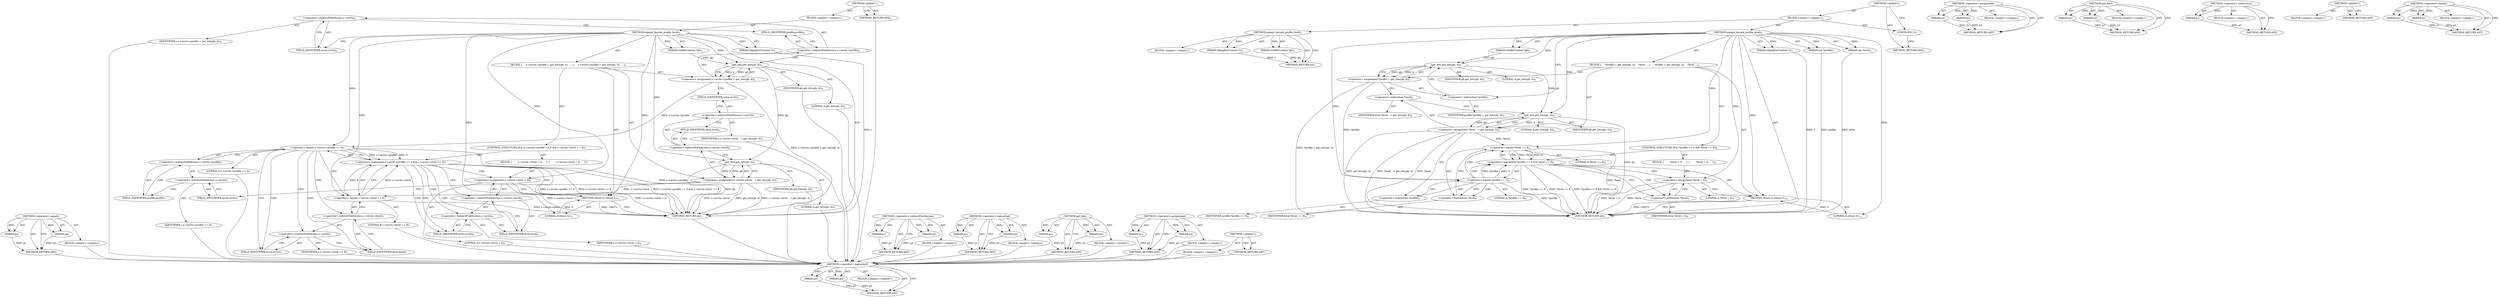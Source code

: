 digraph "&lt;operator&gt;.equals" {
vulnerable_97 [label=<(METHOD,&lt;operator&gt;.equals)>];
vulnerable_98 [label=<(PARAM,p1)>];
vulnerable_99 [label=<(PARAM,p2)>];
vulnerable_100 [label=<(BLOCK,&lt;empty&gt;,&lt;empty&gt;)>];
vulnerable_101 [label=<(METHOD_RETURN,ANY)>];
vulnerable_6 [label=<(METHOD,&lt;global&gt;)<SUB>1</SUB>>];
vulnerable_7 [label=<(BLOCK,&lt;empty&gt;,&lt;empty&gt;)<SUB>1</SUB>>];
vulnerable_8 [label=<(METHOD,mpeg4_decode_profile_level)<SUB>1</SUB>>];
vulnerable_9 [label=<(PARAM,MpegEncContext *s)<SUB>1</SUB>>];
vulnerable_10 [label=<(PARAM,GetBitContext *gb)<SUB>1</SUB>>];
vulnerable_11 [label=<(BLOCK,{
 
    s-&gt;avctx-&gt;profile = get_bits(gb, 4);
  ...,{
 
    s-&gt;avctx-&gt;profile = get_bits(gb, 4);
  ...)<SUB>2</SUB>>];
vulnerable_12 [label=<(&lt;operator&gt;.assignment,s-&gt;avctx-&gt;profile = get_bits(gb, 4))<SUB>4</SUB>>];
vulnerable_13 [label=<(&lt;operator&gt;.indirectFieldAccess,s-&gt;avctx-&gt;profile)<SUB>4</SUB>>];
vulnerable_14 [label=<(&lt;operator&gt;.indirectFieldAccess,s-&gt;avctx)<SUB>4</SUB>>];
vulnerable_15 [label=<(IDENTIFIER,s,s-&gt;avctx-&gt;profile = get_bits(gb, 4))<SUB>4</SUB>>];
vulnerable_16 [label=<(FIELD_IDENTIFIER,avctx,avctx)<SUB>4</SUB>>];
vulnerable_17 [label=<(FIELD_IDENTIFIER,profile,profile)<SUB>4</SUB>>];
vulnerable_18 [label=<(get_bits,get_bits(gb, 4))<SUB>4</SUB>>];
vulnerable_19 [label=<(IDENTIFIER,gb,get_bits(gb, 4))<SUB>4</SUB>>];
vulnerable_20 [label=<(LITERAL,4,get_bits(gb, 4))<SUB>4</SUB>>];
vulnerable_21 [label=<(&lt;operator&gt;.assignment,s-&gt;avctx-&gt;level   = get_bits(gb, 4))<SUB>5</SUB>>];
vulnerable_22 [label=<(&lt;operator&gt;.indirectFieldAccess,s-&gt;avctx-&gt;level)<SUB>5</SUB>>];
vulnerable_23 [label=<(&lt;operator&gt;.indirectFieldAccess,s-&gt;avctx)<SUB>5</SUB>>];
vulnerable_24 [label=<(IDENTIFIER,s,s-&gt;avctx-&gt;level   = get_bits(gb, 4))<SUB>5</SUB>>];
vulnerable_25 [label=<(FIELD_IDENTIFIER,avctx,avctx)<SUB>5</SUB>>];
vulnerable_26 [label=<(FIELD_IDENTIFIER,level,level)<SUB>5</SUB>>];
vulnerable_27 [label=<(get_bits,get_bits(gb, 4))<SUB>5</SUB>>];
vulnerable_28 [label=<(IDENTIFIER,gb,get_bits(gb, 4))<SUB>5</SUB>>];
vulnerable_29 [label=<(LITERAL,4,get_bits(gb, 4))<SUB>5</SUB>>];
vulnerable_30 [label=<(CONTROL_STRUCTURE,IF,if (s-&gt;avctx-&gt;profile == 0 &amp;&amp; s-&gt;avctx-&gt;level == 8))<SUB>7</SUB>>];
vulnerable_31 [label=<(&lt;operator&gt;.logicalAnd,s-&gt;avctx-&gt;profile == 0 &amp;&amp; s-&gt;avctx-&gt;level == 8)<SUB>7</SUB>>];
vulnerable_32 [label=<(&lt;operator&gt;.equals,s-&gt;avctx-&gt;profile == 0)<SUB>7</SUB>>];
vulnerable_33 [label=<(&lt;operator&gt;.indirectFieldAccess,s-&gt;avctx-&gt;profile)<SUB>7</SUB>>];
vulnerable_34 [label=<(&lt;operator&gt;.indirectFieldAccess,s-&gt;avctx)<SUB>7</SUB>>];
vulnerable_35 [label=<(IDENTIFIER,s,s-&gt;avctx-&gt;profile == 0)<SUB>7</SUB>>];
vulnerable_36 [label=<(FIELD_IDENTIFIER,avctx,avctx)<SUB>7</SUB>>];
vulnerable_37 [label=<(FIELD_IDENTIFIER,profile,profile)<SUB>7</SUB>>];
vulnerable_38 [label=<(LITERAL,0,s-&gt;avctx-&gt;profile == 0)<SUB>7</SUB>>];
vulnerable_39 [label=<(&lt;operator&gt;.equals,s-&gt;avctx-&gt;level == 8)<SUB>7</SUB>>];
vulnerable_40 [label=<(&lt;operator&gt;.indirectFieldAccess,s-&gt;avctx-&gt;level)<SUB>7</SUB>>];
vulnerable_41 [label=<(&lt;operator&gt;.indirectFieldAccess,s-&gt;avctx)<SUB>7</SUB>>];
vulnerable_42 [label=<(IDENTIFIER,s,s-&gt;avctx-&gt;level == 8)<SUB>7</SUB>>];
vulnerable_43 [label=<(FIELD_IDENTIFIER,avctx,avctx)<SUB>7</SUB>>];
vulnerable_44 [label=<(FIELD_IDENTIFIER,level,level)<SUB>7</SUB>>];
vulnerable_45 [label=<(LITERAL,8,s-&gt;avctx-&gt;level == 8)<SUB>7</SUB>>];
vulnerable_46 [label=<(BLOCK,{
        s-&gt;avctx-&gt;level = 0;
     },{
        s-&gt;avctx-&gt;level = 0;
     })<SUB>7</SUB>>];
vulnerable_47 [label=<(&lt;operator&gt;.assignment,s-&gt;avctx-&gt;level = 0)<SUB>8</SUB>>];
vulnerable_48 [label=<(&lt;operator&gt;.indirectFieldAccess,s-&gt;avctx-&gt;level)<SUB>8</SUB>>];
vulnerable_49 [label=<(&lt;operator&gt;.indirectFieldAccess,s-&gt;avctx)<SUB>8</SUB>>];
vulnerable_50 [label=<(IDENTIFIER,s,s-&gt;avctx-&gt;level = 0)<SUB>8</SUB>>];
vulnerable_51 [label=<(FIELD_IDENTIFIER,avctx,avctx)<SUB>8</SUB>>];
vulnerable_52 [label=<(FIELD_IDENTIFIER,level,level)<SUB>8</SUB>>];
vulnerable_53 [label=<(LITERAL,0,s-&gt;avctx-&gt;level = 0)<SUB>8</SUB>>];
vulnerable_54 [label=<(RETURN,return 0;,return 0;)<SUB>11</SUB>>];
vulnerable_55 [label=<(LITERAL,0,return 0;)<SUB>11</SUB>>];
vulnerable_56 [label=<(METHOD_RETURN,int)<SUB>1</SUB>>];
vulnerable_58 [label=<(METHOD_RETURN,ANY)<SUB>1</SUB>>];
vulnerable_82 [label=<(METHOD,&lt;operator&gt;.indirectFieldAccess)>];
vulnerable_83 [label=<(PARAM,p1)>];
vulnerable_84 [label=<(PARAM,p2)>];
vulnerable_85 [label=<(BLOCK,&lt;empty&gt;,&lt;empty&gt;)>];
vulnerable_86 [label=<(METHOD_RETURN,ANY)>];
vulnerable_92 [label=<(METHOD,&lt;operator&gt;.logicalAnd)>];
vulnerable_93 [label=<(PARAM,p1)>];
vulnerable_94 [label=<(PARAM,p2)>];
vulnerable_95 [label=<(BLOCK,&lt;empty&gt;,&lt;empty&gt;)>];
vulnerable_96 [label=<(METHOD_RETURN,ANY)>];
vulnerable_87 [label=<(METHOD,get_bits)>];
vulnerable_88 [label=<(PARAM,p1)>];
vulnerable_89 [label=<(PARAM,p2)>];
vulnerable_90 [label=<(BLOCK,&lt;empty&gt;,&lt;empty&gt;)>];
vulnerable_91 [label=<(METHOD_RETURN,ANY)>];
vulnerable_77 [label=<(METHOD,&lt;operator&gt;.assignment)>];
vulnerable_78 [label=<(PARAM,p1)>];
vulnerable_79 [label=<(PARAM,p2)>];
vulnerable_80 [label=<(BLOCK,&lt;empty&gt;,&lt;empty&gt;)>];
vulnerable_81 [label=<(METHOD_RETURN,ANY)>];
vulnerable_71 [label=<(METHOD,&lt;global&gt;)<SUB>1</SUB>>];
vulnerable_72 [label=<(BLOCK,&lt;empty&gt;,&lt;empty&gt;)>];
vulnerable_73 [label=<(METHOD_RETURN,ANY)>];
fixed_87 [label=<(METHOD,&lt;operator&gt;.logicalAnd)>];
fixed_88 [label=<(PARAM,p1)>];
fixed_89 [label=<(PARAM,p2)>];
fixed_90 [label=<(BLOCK,&lt;empty&gt;,&lt;empty&gt;)>];
fixed_91 [label=<(METHOD_RETURN,ANY)>];
fixed_6 [label=<(METHOD,&lt;global&gt;)<SUB>1</SUB>>];
fixed_7 [label=<(BLOCK,&lt;empty&gt;,&lt;empty&gt;)<SUB>1</SUB>>];
fixed_8 [label=<(METHOD,mpeg4_decode_profile_level)<SUB>1</SUB>>];
fixed_9 [label=<(PARAM,MpegEncContext *s)<SUB>1</SUB>>];
fixed_10 [label=<(PARAM,GetBitContext *gb)<SUB>1</SUB>>];
fixed_11 [label=<(BLOCK,&lt;empty&gt;,&lt;empty&gt;)>];
fixed_12 [label=<(METHOD_RETURN,int)<SUB>1</SUB>>];
fixed_14 [label=<(UNKNOWN,),))<SUB>1</SUB>>];
fixed_15 [label=<(METHOD,mpeg4_decode_profile_level)<SUB>2</SUB>>];
fixed_16 [label=<(PARAM,MpegEncContext *s)<SUB>2</SUB>>];
fixed_17 [label=<(PARAM,GetBitContext *gb)<SUB>2</SUB>>];
fixed_18 [label=<(PARAM,int *profile)<SUB>2</SUB>>];
fixed_19 [label=<(PARAM,int *level)<SUB>2</SUB>>];
fixed_20 [label=<(BLOCK,{
 
    *profile = get_bits(gb, 4);
    *level ...,{
 
    *profile = get_bits(gb, 4);
    *level ...)<SUB>3</SUB>>];
fixed_21 [label=<(&lt;operator&gt;.assignment,*profile = get_bits(gb, 4))<SUB>5</SUB>>];
fixed_22 [label=<(&lt;operator&gt;.indirection,*profile)<SUB>5</SUB>>];
fixed_23 [label=<(IDENTIFIER,profile,*profile = get_bits(gb, 4))<SUB>5</SUB>>];
fixed_24 [label=<(get_bits,get_bits(gb, 4))<SUB>5</SUB>>];
fixed_25 [label=<(IDENTIFIER,gb,get_bits(gb, 4))<SUB>5</SUB>>];
fixed_26 [label=<(LITERAL,4,get_bits(gb, 4))<SUB>5</SUB>>];
fixed_27 [label=<(&lt;operator&gt;.assignment,*level   = get_bits(gb, 4))<SUB>6</SUB>>];
fixed_28 [label=<(&lt;operator&gt;.indirection,*level)<SUB>6</SUB>>];
fixed_29 [label=<(IDENTIFIER,level,*level   = get_bits(gb, 4))<SUB>6</SUB>>];
fixed_30 [label=<(get_bits,get_bits(gb, 4))<SUB>6</SUB>>];
fixed_31 [label=<(IDENTIFIER,gb,get_bits(gb, 4))<SUB>6</SUB>>];
fixed_32 [label=<(LITERAL,4,get_bits(gb, 4))<SUB>6</SUB>>];
fixed_33 [label=<(CONTROL_STRUCTURE,IF,if (*profile == 0 &amp;&amp; *level == 8))<SUB>8</SUB>>];
fixed_34 [label=<(&lt;operator&gt;.logicalAnd,*profile == 0 &amp;&amp; *level == 8)<SUB>8</SUB>>];
fixed_35 [label=<(&lt;operator&gt;.equals,*profile == 0)<SUB>8</SUB>>];
fixed_36 [label=<(&lt;operator&gt;.indirection,*profile)<SUB>8</SUB>>];
fixed_37 [label=<(IDENTIFIER,profile,*profile == 0)<SUB>8</SUB>>];
fixed_38 [label=<(LITERAL,0,*profile == 0)<SUB>8</SUB>>];
fixed_39 [label=<(&lt;operator&gt;.equals,*level == 8)<SUB>8</SUB>>];
fixed_40 [label=<(&lt;operator&gt;.indirection,*level)<SUB>8</SUB>>];
fixed_41 [label=<(IDENTIFIER,level,*level == 8)<SUB>8</SUB>>];
fixed_42 [label=<(LITERAL,8,*level == 8)<SUB>8</SUB>>];
fixed_43 [label=<(BLOCK,{
        *level = 0;
     },{
        *level = 0;
     })<SUB>8</SUB>>];
fixed_44 [label=<(&lt;operator&gt;.assignment,*level = 0)<SUB>9</SUB>>];
fixed_45 [label=<(&lt;operator&gt;.indirection,*level)<SUB>9</SUB>>];
fixed_46 [label=<(IDENTIFIER,level,*level = 0)<SUB>9</SUB>>];
fixed_47 [label=<(LITERAL,0,*level = 0)<SUB>9</SUB>>];
fixed_48 [label=<(RETURN,return 0;,return 0;)<SUB>12</SUB>>];
fixed_49 [label=<(LITERAL,0,return 0;)<SUB>12</SUB>>];
fixed_50 [label=<(METHOD_RETURN,int)<SUB>2</SUB>>];
fixed_52 [label=<(METHOD_RETURN,ANY)<SUB>1</SUB>>];
fixed_73 [label=<(METHOD,&lt;operator&gt;.assignment)>];
fixed_74 [label=<(PARAM,p1)>];
fixed_75 [label=<(PARAM,p2)>];
fixed_76 [label=<(BLOCK,&lt;empty&gt;,&lt;empty&gt;)>];
fixed_77 [label=<(METHOD_RETURN,ANY)>];
fixed_82 [label=<(METHOD,get_bits)>];
fixed_83 [label=<(PARAM,p1)>];
fixed_84 [label=<(PARAM,p2)>];
fixed_85 [label=<(BLOCK,&lt;empty&gt;,&lt;empty&gt;)>];
fixed_86 [label=<(METHOD_RETURN,ANY)>];
fixed_78 [label=<(METHOD,&lt;operator&gt;.indirection)>];
fixed_79 [label=<(PARAM,p1)>];
fixed_80 [label=<(BLOCK,&lt;empty&gt;,&lt;empty&gt;)>];
fixed_81 [label=<(METHOD_RETURN,ANY)>];
fixed_67 [label=<(METHOD,&lt;global&gt;)<SUB>1</SUB>>];
fixed_68 [label=<(BLOCK,&lt;empty&gt;,&lt;empty&gt;)>];
fixed_69 [label=<(METHOD_RETURN,ANY)>];
fixed_92 [label=<(METHOD,&lt;operator&gt;.equals)>];
fixed_93 [label=<(PARAM,p1)>];
fixed_94 [label=<(PARAM,p2)>];
fixed_95 [label=<(BLOCK,&lt;empty&gt;,&lt;empty&gt;)>];
fixed_96 [label=<(METHOD_RETURN,ANY)>];
vulnerable_97 -> vulnerable_98  [key=0, label="AST: "];
vulnerable_97 -> vulnerable_98  [key=1, label="DDG: "];
vulnerable_97 -> vulnerable_100  [key=0, label="AST: "];
vulnerable_97 -> vulnerable_99  [key=0, label="AST: "];
vulnerable_97 -> vulnerable_99  [key=1, label="DDG: "];
vulnerable_97 -> vulnerable_101  [key=0, label="AST: "];
vulnerable_97 -> vulnerable_101  [key=1, label="CFG: "];
vulnerable_98 -> vulnerable_101  [key=0, label="DDG: p1"];
vulnerable_99 -> vulnerable_101  [key=0, label="DDG: p2"];
vulnerable_100 -> fixed_87  [key=0];
vulnerable_101 -> fixed_87  [key=0];
vulnerable_6 -> vulnerable_7  [key=0, label="AST: "];
vulnerable_6 -> vulnerable_58  [key=0, label="AST: "];
vulnerable_6 -> vulnerable_58  [key=1, label="CFG: "];
vulnerable_7 -> vulnerable_8  [key=0, label="AST: "];
vulnerable_8 -> vulnerable_9  [key=0, label="AST: "];
vulnerable_8 -> vulnerable_9  [key=1, label="DDG: "];
vulnerable_8 -> vulnerable_10  [key=0, label="AST: "];
vulnerable_8 -> vulnerable_10  [key=1, label="DDG: "];
vulnerable_8 -> vulnerable_11  [key=0, label="AST: "];
vulnerable_8 -> vulnerable_56  [key=0, label="AST: "];
vulnerable_8 -> vulnerable_16  [key=0, label="CFG: "];
vulnerable_8 -> vulnerable_54  [key=0, label="DDG: "];
vulnerable_8 -> vulnerable_55  [key=0, label="DDG: "];
vulnerable_8 -> vulnerable_18  [key=0, label="DDG: "];
vulnerable_8 -> vulnerable_27  [key=0, label="DDG: "];
vulnerable_8 -> vulnerable_47  [key=0, label="DDG: "];
vulnerable_8 -> vulnerable_32  [key=0, label="DDG: "];
vulnerable_8 -> vulnerable_39  [key=0, label="DDG: "];
vulnerable_9 -> vulnerable_56  [key=0, label="DDG: s"];
vulnerable_10 -> vulnerable_18  [key=0, label="DDG: gb"];
vulnerable_11 -> vulnerable_12  [key=0, label="AST: "];
vulnerable_11 -> vulnerable_21  [key=0, label="AST: "];
vulnerable_11 -> vulnerable_30  [key=0, label="AST: "];
vulnerable_11 -> vulnerable_54  [key=0, label="AST: "];
vulnerable_12 -> vulnerable_13  [key=0, label="AST: "];
vulnerable_12 -> vulnerable_18  [key=0, label="AST: "];
vulnerable_12 -> vulnerable_25  [key=0, label="CFG: "];
vulnerable_12 -> vulnerable_56  [key=0, label="DDG: s-&gt;avctx-&gt;profile = get_bits(gb, 4)"];
vulnerable_12 -> vulnerable_32  [key=0, label="DDG: s-&gt;avctx-&gt;profile"];
vulnerable_13 -> vulnerable_14  [key=0, label="AST: "];
vulnerable_13 -> vulnerable_17  [key=0, label="AST: "];
vulnerable_13 -> vulnerable_18  [key=0, label="CFG: "];
vulnerable_14 -> vulnerable_15  [key=0, label="AST: "];
vulnerable_14 -> vulnerable_16  [key=0, label="AST: "];
vulnerable_14 -> vulnerable_17  [key=0, label="CFG: "];
vulnerable_15 -> fixed_87  [key=0];
vulnerable_16 -> vulnerable_14  [key=0, label="CFG: "];
vulnerable_17 -> vulnerable_13  [key=0, label="CFG: "];
vulnerable_18 -> vulnerable_19  [key=0, label="AST: "];
vulnerable_18 -> vulnerable_20  [key=0, label="AST: "];
vulnerable_18 -> vulnerable_12  [key=0, label="CFG: "];
vulnerable_18 -> vulnerable_12  [key=1, label="DDG: gb"];
vulnerable_18 -> vulnerable_12  [key=2, label="DDG: 4"];
vulnerable_18 -> vulnerable_27  [key=0, label="DDG: gb"];
vulnerable_19 -> fixed_87  [key=0];
vulnerable_20 -> fixed_87  [key=0];
vulnerable_21 -> vulnerable_22  [key=0, label="AST: "];
vulnerable_21 -> vulnerable_27  [key=0, label="AST: "];
vulnerable_21 -> vulnerable_36  [key=0, label="CFG: "];
vulnerable_21 -> vulnerable_56  [key=0, label="DDG: s-&gt;avctx-&gt;level"];
vulnerable_21 -> vulnerable_56  [key=1, label="DDG: get_bits(gb, 4)"];
vulnerable_21 -> vulnerable_56  [key=2, label="DDG: s-&gt;avctx-&gt;level   = get_bits(gb, 4)"];
vulnerable_21 -> vulnerable_39  [key=0, label="DDG: s-&gt;avctx-&gt;level"];
vulnerable_22 -> vulnerable_23  [key=0, label="AST: "];
vulnerable_22 -> vulnerable_26  [key=0, label="AST: "];
vulnerable_22 -> vulnerable_27  [key=0, label="CFG: "];
vulnerable_23 -> vulnerable_24  [key=0, label="AST: "];
vulnerable_23 -> vulnerable_25  [key=0, label="AST: "];
vulnerable_23 -> vulnerable_26  [key=0, label="CFG: "];
vulnerable_24 -> fixed_87  [key=0];
vulnerable_25 -> vulnerable_23  [key=0, label="CFG: "];
vulnerable_26 -> vulnerable_22  [key=0, label="CFG: "];
vulnerable_27 -> vulnerable_28  [key=0, label="AST: "];
vulnerable_27 -> vulnerable_29  [key=0, label="AST: "];
vulnerable_27 -> vulnerable_21  [key=0, label="CFG: "];
vulnerable_27 -> vulnerable_21  [key=1, label="DDG: gb"];
vulnerable_27 -> vulnerable_21  [key=2, label="DDG: 4"];
vulnerable_27 -> vulnerable_56  [key=0, label="DDG: gb"];
vulnerable_28 -> fixed_87  [key=0];
vulnerable_29 -> fixed_87  [key=0];
vulnerable_30 -> vulnerable_31  [key=0, label="AST: "];
vulnerable_30 -> vulnerable_46  [key=0, label="AST: "];
vulnerable_31 -> vulnerable_32  [key=0, label="AST: "];
vulnerable_31 -> vulnerable_39  [key=0, label="AST: "];
vulnerable_31 -> vulnerable_51  [key=0, label="CFG: "];
vulnerable_31 -> vulnerable_51  [key=1, label="CDG: "];
vulnerable_31 -> vulnerable_54  [key=0, label="CFG: "];
vulnerable_31 -> vulnerable_56  [key=0, label="DDG: s-&gt;avctx-&gt;profile == 0"];
vulnerable_31 -> vulnerable_56  [key=1, label="DDG: s-&gt;avctx-&gt;level == 8"];
vulnerable_31 -> vulnerable_56  [key=2, label="DDG: s-&gt;avctx-&gt;profile == 0 &amp;&amp; s-&gt;avctx-&gt;level == 8"];
vulnerable_31 -> vulnerable_47  [key=0, label="CDG: "];
vulnerable_31 -> vulnerable_48  [key=0, label="CDG: "];
vulnerable_31 -> vulnerable_49  [key=0, label="CDG: "];
vulnerable_31 -> vulnerable_52  [key=0, label="CDG: "];
vulnerable_32 -> vulnerable_33  [key=0, label="AST: "];
vulnerable_32 -> vulnerable_38  [key=0, label="AST: "];
vulnerable_32 -> vulnerable_31  [key=0, label="CFG: "];
vulnerable_32 -> vulnerable_31  [key=1, label="DDG: s-&gt;avctx-&gt;profile"];
vulnerable_32 -> vulnerable_31  [key=2, label="DDG: 0"];
vulnerable_32 -> vulnerable_43  [key=0, label="CFG: "];
vulnerable_32 -> vulnerable_43  [key=1, label="CDG: "];
vulnerable_32 -> vulnerable_56  [key=0, label="DDG: s-&gt;avctx-&gt;profile"];
vulnerable_32 -> vulnerable_40  [key=0, label="CDG: "];
vulnerable_32 -> vulnerable_44  [key=0, label="CDG: "];
vulnerable_32 -> vulnerable_41  [key=0, label="CDG: "];
vulnerable_32 -> vulnerable_39  [key=0, label="CDG: "];
vulnerable_33 -> vulnerable_34  [key=0, label="AST: "];
vulnerable_33 -> vulnerable_37  [key=0, label="AST: "];
vulnerable_33 -> vulnerable_32  [key=0, label="CFG: "];
vulnerable_34 -> vulnerable_35  [key=0, label="AST: "];
vulnerable_34 -> vulnerable_36  [key=0, label="AST: "];
vulnerable_34 -> vulnerable_37  [key=0, label="CFG: "];
vulnerable_35 -> fixed_87  [key=0];
vulnerable_36 -> vulnerable_34  [key=0, label="CFG: "];
vulnerable_37 -> vulnerable_33  [key=0, label="CFG: "];
vulnerable_38 -> fixed_87  [key=0];
vulnerable_39 -> vulnerable_40  [key=0, label="AST: "];
vulnerable_39 -> vulnerable_45  [key=0, label="AST: "];
vulnerable_39 -> vulnerable_31  [key=0, label="CFG: "];
vulnerable_39 -> vulnerable_31  [key=1, label="DDG: s-&gt;avctx-&gt;level"];
vulnerable_39 -> vulnerable_31  [key=2, label="DDG: 8"];
vulnerable_39 -> vulnerable_56  [key=0, label="DDG: s-&gt;avctx-&gt;level"];
vulnerable_40 -> vulnerable_41  [key=0, label="AST: "];
vulnerable_40 -> vulnerable_44  [key=0, label="AST: "];
vulnerable_40 -> vulnerable_39  [key=0, label="CFG: "];
vulnerable_41 -> vulnerable_42  [key=0, label="AST: "];
vulnerable_41 -> vulnerable_43  [key=0, label="AST: "];
vulnerable_41 -> vulnerable_44  [key=0, label="CFG: "];
vulnerable_42 -> fixed_87  [key=0];
vulnerable_43 -> vulnerable_41  [key=0, label="CFG: "];
vulnerable_44 -> vulnerable_40  [key=0, label="CFG: "];
vulnerable_45 -> fixed_87  [key=0];
vulnerable_46 -> vulnerable_47  [key=0, label="AST: "];
vulnerable_47 -> vulnerable_48  [key=0, label="AST: "];
vulnerable_47 -> vulnerable_53  [key=0, label="AST: "];
vulnerable_47 -> vulnerable_54  [key=0, label="CFG: "];
vulnerable_47 -> vulnerable_56  [key=0, label="DDG: s-&gt;avctx-&gt;level"];
vulnerable_47 -> vulnerable_56  [key=1, label="DDG: s-&gt;avctx-&gt;level = 0"];
vulnerable_48 -> vulnerable_49  [key=0, label="AST: "];
vulnerable_48 -> vulnerable_52  [key=0, label="AST: "];
vulnerable_48 -> vulnerable_47  [key=0, label="CFG: "];
vulnerable_49 -> vulnerable_50  [key=0, label="AST: "];
vulnerable_49 -> vulnerable_51  [key=0, label="AST: "];
vulnerable_49 -> vulnerable_52  [key=0, label="CFG: "];
vulnerable_50 -> fixed_87  [key=0];
vulnerable_51 -> vulnerable_49  [key=0, label="CFG: "];
vulnerable_52 -> vulnerable_48  [key=0, label="CFG: "];
vulnerable_53 -> fixed_87  [key=0];
vulnerable_54 -> vulnerable_55  [key=0, label="AST: "];
vulnerable_54 -> vulnerable_56  [key=0, label="CFG: "];
vulnerable_54 -> vulnerable_56  [key=1, label="DDG: &lt;RET&gt;"];
vulnerable_55 -> vulnerable_54  [key=0, label="DDG: 0"];
vulnerable_56 -> fixed_87  [key=0];
vulnerable_58 -> fixed_87  [key=0];
vulnerable_82 -> vulnerable_83  [key=0, label="AST: "];
vulnerable_82 -> vulnerable_83  [key=1, label="DDG: "];
vulnerable_82 -> vulnerable_85  [key=0, label="AST: "];
vulnerable_82 -> vulnerable_84  [key=0, label="AST: "];
vulnerable_82 -> vulnerable_84  [key=1, label="DDG: "];
vulnerable_82 -> vulnerable_86  [key=0, label="AST: "];
vulnerable_82 -> vulnerable_86  [key=1, label="CFG: "];
vulnerable_83 -> vulnerable_86  [key=0, label="DDG: p1"];
vulnerable_84 -> vulnerable_86  [key=0, label="DDG: p2"];
vulnerable_85 -> fixed_87  [key=0];
vulnerable_86 -> fixed_87  [key=0];
vulnerable_92 -> vulnerable_93  [key=0, label="AST: "];
vulnerable_92 -> vulnerable_93  [key=1, label="DDG: "];
vulnerable_92 -> vulnerable_95  [key=0, label="AST: "];
vulnerable_92 -> vulnerable_94  [key=0, label="AST: "];
vulnerable_92 -> vulnerable_94  [key=1, label="DDG: "];
vulnerable_92 -> vulnerable_96  [key=0, label="AST: "];
vulnerable_92 -> vulnerable_96  [key=1, label="CFG: "];
vulnerable_93 -> vulnerable_96  [key=0, label="DDG: p1"];
vulnerable_94 -> vulnerable_96  [key=0, label="DDG: p2"];
vulnerable_95 -> fixed_87  [key=0];
vulnerable_96 -> fixed_87  [key=0];
vulnerable_87 -> vulnerable_88  [key=0, label="AST: "];
vulnerable_87 -> vulnerable_88  [key=1, label="DDG: "];
vulnerable_87 -> vulnerable_90  [key=0, label="AST: "];
vulnerable_87 -> vulnerable_89  [key=0, label="AST: "];
vulnerable_87 -> vulnerable_89  [key=1, label="DDG: "];
vulnerable_87 -> vulnerable_91  [key=0, label="AST: "];
vulnerable_87 -> vulnerable_91  [key=1, label="CFG: "];
vulnerable_88 -> vulnerable_91  [key=0, label="DDG: p1"];
vulnerable_89 -> vulnerable_91  [key=0, label="DDG: p2"];
vulnerable_90 -> fixed_87  [key=0];
vulnerable_91 -> fixed_87  [key=0];
vulnerable_77 -> vulnerable_78  [key=0, label="AST: "];
vulnerable_77 -> vulnerable_78  [key=1, label="DDG: "];
vulnerable_77 -> vulnerable_80  [key=0, label="AST: "];
vulnerable_77 -> vulnerable_79  [key=0, label="AST: "];
vulnerable_77 -> vulnerable_79  [key=1, label="DDG: "];
vulnerable_77 -> vulnerable_81  [key=0, label="AST: "];
vulnerable_77 -> vulnerable_81  [key=1, label="CFG: "];
vulnerable_78 -> vulnerable_81  [key=0, label="DDG: p1"];
vulnerable_79 -> vulnerable_81  [key=0, label="DDG: p2"];
vulnerable_80 -> fixed_87  [key=0];
vulnerable_81 -> fixed_87  [key=0];
vulnerable_71 -> vulnerable_72  [key=0, label="AST: "];
vulnerable_71 -> vulnerable_73  [key=0, label="AST: "];
vulnerable_71 -> vulnerable_73  [key=1, label="CFG: "];
vulnerable_72 -> fixed_87  [key=0];
vulnerable_73 -> fixed_87  [key=0];
fixed_87 -> fixed_88  [key=0, label="AST: "];
fixed_87 -> fixed_88  [key=1, label="DDG: "];
fixed_87 -> fixed_90  [key=0, label="AST: "];
fixed_87 -> fixed_89  [key=0, label="AST: "];
fixed_87 -> fixed_89  [key=1, label="DDG: "];
fixed_87 -> fixed_91  [key=0, label="AST: "];
fixed_87 -> fixed_91  [key=1, label="CFG: "];
fixed_88 -> fixed_91  [key=0, label="DDG: p1"];
fixed_89 -> fixed_91  [key=0, label="DDG: p2"];
fixed_6 -> fixed_7  [key=0, label="AST: "];
fixed_6 -> fixed_52  [key=0, label="AST: "];
fixed_6 -> fixed_14  [key=0, label="CFG: "];
fixed_7 -> fixed_8  [key=0, label="AST: "];
fixed_7 -> fixed_14  [key=0, label="AST: "];
fixed_7 -> fixed_15  [key=0, label="AST: "];
fixed_8 -> fixed_9  [key=0, label="AST: "];
fixed_8 -> fixed_9  [key=1, label="DDG: "];
fixed_8 -> fixed_10  [key=0, label="AST: "];
fixed_8 -> fixed_10  [key=1, label="DDG: "];
fixed_8 -> fixed_11  [key=0, label="AST: "];
fixed_8 -> fixed_12  [key=0, label="AST: "];
fixed_8 -> fixed_12  [key=1, label="CFG: "];
fixed_9 -> fixed_12  [key=0, label="DDG: s"];
fixed_10 -> fixed_12  [key=0, label="DDG: gb"];
fixed_14 -> fixed_52  [key=0, label="CFG: "];
fixed_15 -> fixed_16  [key=0, label="AST: "];
fixed_15 -> fixed_16  [key=1, label="DDG: "];
fixed_15 -> fixed_17  [key=0, label="AST: "];
fixed_15 -> fixed_17  [key=1, label="DDG: "];
fixed_15 -> fixed_18  [key=0, label="AST: "];
fixed_15 -> fixed_18  [key=1, label="DDG: "];
fixed_15 -> fixed_19  [key=0, label="AST: "];
fixed_15 -> fixed_19  [key=1, label="DDG: "];
fixed_15 -> fixed_20  [key=0, label="AST: "];
fixed_15 -> fixed_50  [key=0, label="AST: "];
fixed_15 -> fixed_22  [key=0, label="CFG: "];
fixed_15 -> fixed_48  [key=0, label="DDG: "];
fixed_15 -> fixed_49  [key=0, label="DDG: "];
fixed_15 -> fixed_24  [key=0, label="DDG: "];
fixed_15 -> fixed_30  [key=0, label="DDG: "];
fixed_15 -> fixed_44  [key=0, label="DDG: "];
fixed_15 -> fixed_35  [key=0, label="DDG: "];
fixed_15 -> fixed_39  [key=0, label="DDG: "];
fixed_16 -> fixed_50  [key=0, label="DDG: s"];
fixed_17 -> fixed_24  [key=0, label="DDG: gb"];
fixed_18 -> fixed_50  [key=0, label="DDG: profile"];
fixed_19 -> fixed_50  [key=0, label="DDG: level"];
fixed_20 -> fixed_21  [key=0, label="AST: "];
fixed_20 -> fixed_27  [key=0, label="AST: "];
fixed_20 -> fixed_33  [key=0, label="AST: "];
fixed_20 -> fixed_48  [key=0, label="AST: "];
fixed_21 -> fixed_22  [key=0, label="AST: "];
fixed_21 -> fixed_24  [key=0, label="AST: "];
fixed_21 -> fixed_28  [key=0, label="CFG: "];
fixed_21 -> fixed_50  [key=0, label="DDG: *profile = get_bits(gb, 4)"];
fixed_21 -> fixed_35  [key=0, label="DDG: *profile"];
fixed_22 -> fixed_23  [key=0, label="AST: "];
fixed_22 -> fixed_24  [key=0, label="CFG: "];
fixed_24 -> fixed_25  [key=0, label="AST: "];
fixed_24 -> fixed_26  [key=0, label="AST: "];
fixed_24 -> fixed_21  [key=0, label="CFG: "];
fixed_24 -> fixed_21  [key=1, label="DDG: gb"];
fixed_24 -> fixed_21  [key=2, label="DDG: 4"];
fixed_24 -> fixed_30  [key=0, label="DDG: gb"];
fixed_27 -> fixed_28  [key=0, label="AST: "];
fixed_27 -> fixed_30  [key=0, label="AST: "];
fixed_27 -> fixed_36  [key=0, label="CFG: "];
fixed_27 -> fixed_50  [key=0, label="DDG: *level"];
fixed_27 -> fixed_50  [key=1, label="DDG: get_bits(gb, 4)"];
fixed_27 -> fixed_50  [key=2, label="DDG: *level   = get_bits(gb, 4)"];
fixed_27 -> fixed_39  [key=0, label="DDG: *level"];
fixed_28 -> fixed_29  [key=0, label="AST: "];
fixed_28 -> fixed_30  [key=0, label="CFG: "];
fixed_30 -> fixed_31  [key=0, label="AST: "];
fixed_30 -> fixed_32  [key=0, label="AST: "];
fixed_30 -> fixed_27  [key=0, label="CFG: "];
fixed_30 -> fixed_27  [key=1, label="DDG: gb"];
fixed_30 -> fixed_27  [key=2, label="DDG: 4"];
fixed_30 -> fixed_50  [key=0, label="DDG: gb"];
fixed_33 -> fixed_34  [key=0, label="AST: "];
fixed_33 -> fixed_43  [key=0, label="AST: "];
fixed_34 -> fixed_35  [key=0, label="AST: "];
fixed_34 -> fixed_39  [key=0, label="AST: "];
fixed_34 -> fixed_45  [key=0, label="CFG: "];
fixed_34 -> fixed_45  [key=1, label="CDG: "];
fixed_34 -> fixed_48  [key=0, label="CFG: "];
fixed_34 -> fixed_50  [key=0, label="DDG: *profile == 0"];
fixed_34 -> fixed_50  [key=1, label="DDG: *level == 8"];
fixed_34 -> fixed_50  [key=2, label="DDG: *profile == 0 &amp;&amp; *level == 8"];
fixed_34 -> fixed_44  [key=0, label="CDG: "];
fixed_35 -> fixed_36  [key=0, label="AST: "];
fixed_35 -> fixed_38  [key=0, label="AST: "];
fixed_35 -> fixed_34  [key=0, label="CFG: "];
fixed_35 -> fixed_34  [key=1, label="DDG: *profile"];
fixed_35 -> fixed_34  [key=2, label="DDG: 0"];
fixed_35 -> fixed_40  [key=0, label="CFG: "];
fixed_35 -> fixed_40  [key=1, label="CDG: "];
fixed_35 -> fixed_50  [key=0, label="DDG: *profile"];
fixed_35 -> fixed_39  [key=0, label="CDG: "];
fixed_36 -> fixed_37  [key=0, label="AST: "];
fixed_36 -> fixed_35  [key=0, label="CFG: "];
fixed_39 -> fixed_40  [key=0, label="AST: "];
fixed_39 -> fixed_42  [key=0, label="AST: "];
fixed_39 -> fixed_34  [key=0, label="CFG: "];
fixed_39 -> fixed_34  [key=1, label="DDG: *level"];
fixed_39 -> fixed_34  [key=2, label="DDG: 8"];
fixed_39 -> fixed_50  [key=0, label="DDG: *level"];
fixed_40 -> fixed_41  [key=0, label="AST: "];
fixed_40 -> fixed_39  [key=0, label="CFG: "];
fixed_43 -> fixed_44  [key=0, label="AST: "];
fixed_44 -> fixed_45  [key=0, label="AST: "];
fixed_44 -> fixed_47  [key=0, label="AST: "];
fixed_44 -> fixed_48  [key=0, label="CFG: "];
fixed_44 -> fixed_50  [key=0, label="DDG: *level"];
fixed_44 -> fixed_50  [key=1, label="DDG: *level = 0"];
fixed_45 -> fixed_46  [key=0, label="AST: "];
fixed_45 -> fixed_44  [key=0, label="CFG: "];
fixed_48 -> fixed_49  [key=0, label="AST: "];
fixed_48 -> fixed_50  [key=0, label="CFG: "];
fixed_48 -> fixed_50  [key=1, label="DDG: &lt;RET&gt;"];
fixed_49 -> fixed_48  [key=0, label="DDG: 0"];
fixed_73 -> fixed_74  [key=0, label="AST: "];
fixed_73 -> fixed_74  [key=1, label="DDG: "];
fixed_73 -> fixed_76  [key=0, label="AST: "];
fixed_73 -> fixed_75  [key=0, label="AST: "];
fixed_73 -> fixed_75  [key=1, label="DDG: "];
fixed_73 -> fixed_77  [key=0, label="AST: "];
fixed_73 -> fixed_77  [key=1, label="CFG: "];
fixed_74 -> fixed_77  [key=0, label="DDG: p1"];
fixed_75 -> fixed_77  [key=0, label="DDG: p2"];
fixed_82 -> fixed_83  [key=0, label="AST: "];
fixed_82 -> fixed_83  [key=1, label="DDG: "];
fixed_82 -> fixed_85  [key=0, label="AST: "];
fixed_82 -> fixed_84  [key=0, label="AST: "];
fixed_82 -> fixed_84  [key=1, label="DDG: "];
fixed_82 -> fixed_86  [key=0, label="AST: "];
fixed_82 -> fixed_86  [key=1, label="CFG: "];
fixed_83 -> fixed_86  [key=0, label="DDG: p1"];
fixed_84 -> fixed_86  [key=0, label="DDG: p2"];
fixed_78 -> fixed_79  [key=0, label="AST: "];
fixed_78 -> fixed_79  [key=1, label="DDG: "];
fixed_78 -> fixed_80  [key=0, label="AST: "];
fixed_78 -> fixed_81  [key=0, label="AST: "];
fixed_78 -> fixed_81  [key=1, label="CFG: "];
fixed_79 -> fixed_81  [key=0, label="DDG: p1"];
fixed_67 -> fixed_68  [key=0, label="AST: "];
fixed_67 -> fixed_69  [key=0, label="AST: "];
fixed_67 -> fixed_69  [key=1, label="CFG: "];
fixed_92 -> fixed_93  [key=0, label="AST: "];
fixed_92 -> fixed_93  [key=1, label="DDG: "];
fixed_92 -> fixed_95  [key=0, label="AST: "];
fixed_92 -> fixed_94  [key=0, label="AST: "];
fixed_92 -> fixed_94  [key=1, label="DDG: "];
fixed_92 -> fixed_96  [key=0, label="AST: "];
fixed_92 -> fixed_96  [key=1, label="CFG: "];
fixed_93 -> fixed_96  [key=0, label="DDG: p1"];
fixed_94 -> fixed_96  [key=0, label="DDG: p2"];
}

